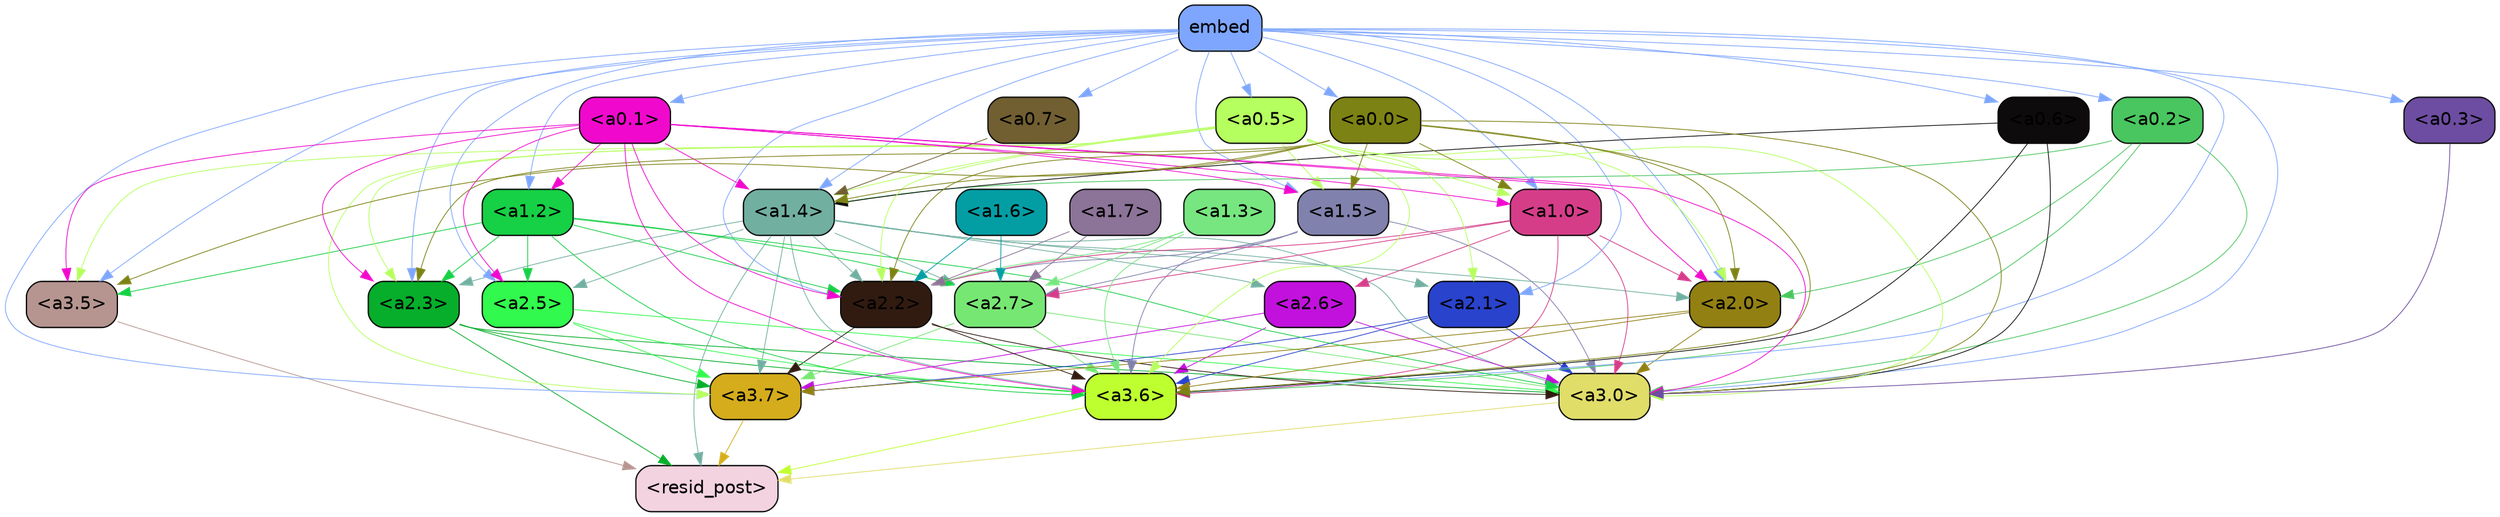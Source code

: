 strict digraph "" {
	graph [bgcolor=transparent,
		layout=dot,
		overlap=false,
		splines=true
	];
	"<a3.7>"	[color=black,
		fillcolor="#d4ac1c",
		fontname=Helvetica,
		shape=box,
		style="filled, rounded"];
	"<resid_post>"	[color=black,
		fillcolor="#f3d3e0",
		fontname=Helvetica,
		shape=box,
		style="filled, rounded"];
	"<a3.7>" -> "<resid_post>"	[color="#d4ac1c",
		penwidth=0.6];
	"<a3.6>"	[color=black,
		fillcolor="#beff2f",
		fontname=Helvetica,
		shape=box,
		style="filled, rounded"];
	"<a3.6>" -> "<resid_post>"	[color="#beff2f",
		penwidth=0.6];
	"<a3.5>"	[color=black,
		fillcolor="#b69590",
		fontname=Helvetica,
		shape=box,
		style="filled, rounded"];
	"<a3.5>" -> "<resid_post>"	[color="#b69590",
		penwidth=0.6];
	"<a3.0>"	[color=black,
		fillcolor="#e1dd69",
		fontname=Helvetica,
		shape=box,
		style="filled, rounded"];
	"<a3.0>" -> "<resid_post>"	[color="#e1dd69",
		penwidth=0.6];
	"<a2.3>"	[color=black,
		fillcolor="#06ae2b",
		fontname=Helvetica,
		shape=box,
		style="filled, rounded"];
	"<a2.3>" -> "<a3.7>"	[color="#06ae2b",
		penwidth=0.6];
	"<a2.3>" -> "<resid_post>"	[color="#06ae2b",
		penwidth=0.6];
	"<a2.3>" -> "<a3.6>"	[color="#06ae2b",
		penwidth=0.6];
	"<a2.3>" -> "<a3.0>"	[color="#06ae2b",
		penwidth=0.6];
	"<a1.4>"	[color=black,
		fillcolor="#71afa0",
		fontname=Helvetica,
		shape=box,
		style="filled, rounded"];
	"<a1.4>" -> "<a3.7>"	[color="#71afa0",
		penwidth=0.6];
	"<a1.4>" -> "<resid_post>"	[color="#71afa0",
		penwidth=0.6];
	"<a1.4>" -> "<a3.6>"	[color="#71afa0",
		penwidth=0.6];
	"<a1.4>" -> "<a3.0>"	[color="#71afa0",
		penwidth=0.6];
	"<a1.4>" -> "<a2.3>"	[color="#71afa0",
		penwidth=0.6];
	"<a2.7>"	[color=black,
		fillcolor="#77e773",
		fontname=Helvetica,
		shape=box,
		style="filled, rounded"];
	"<a1.4>" -> "<a2.7>"	[color="#71afa0",
		penwidth=0.6];
	"<a2.6>"	[color=black,
		fillcolor="#c211dd",
		fontname=Helvetica,
		shape=box,
		style="filled, rounded"];
	"<a1.4>" -> "<a2.6>"	[color="#71afa0",
		penwidth=0.6];
	"<a2.5>"	[color=black,
		fillcolor="#31f94d",
		fontname=Helvetica,
		shape=box,
		style="filled, rounded"];
	"<a1.4>" -> "<a2.5>"	[color="#71afa0",
		penwidth=0.6];
	"<a2.2>"	[color=black,
		fillcolor="#311b11",
		fontname=Helvetica,
		shape=box,
		style="filled, rounded"];
	"<a1.4>" -> "<a2.2>"	[color="#71afa0",
		penwidth=0.6];
	"<a2.1>"	[color=black,
		fillcolor="#2943cd",
		fontname=Helvetica,
		shape=box,
		style="filled, rounded"];
	"<a1.4>" -> "<a2.1>"	[color="#71afa0",
		penwidth=0.6];
	"<a2.0>"	[color=black,
		fillcolor="#938013",
		fontname=Helvetica,
		shape=box,
		style="filled, rounded"];
	"<a1.4>" -> "<a2.0>"	[color="#71afa0",
		penwidth=0.6];
	"<a2.7>" -> "<a3.7>"	[color="#77e773",
		penwidth=0.6];
	"<a2.7>" -> "<a3.6>"	[color="#77e773",
		penwidth=0.6];
	"<a2.7>" -> "<a3.0>"	[color="#77e773",
		penwidth=0.6];
	"<a2.6>" -> "<a3.7>"	[color="#c211dd",
		penwidth=0.6];
	"<a2.6>" -> "<a3.6>"	[color="#c211dd",
		penwidth=0.6];
	"<a2.6>" -> "<a3.0>"	[color="#c211dd",
		penwidth=0.6];
	"<a2.5>" -> "<a3.7>"	[color="#31f94d",
		penwidth=0.6];
	"<a2.5>" -> "<a3.6>"	[color="#31f94d",
		penwidth=0.6];
	"<a2.5>" -> "<a3.0>"	[color="#31f94d",
		penwidth=0.6];
	"<a2.2>" -> "<a3.7>"	[color="#311b11",
		penwidth=0.6];
	"<a2.2>" -> "<a3.6>"	[color="#311b11",
		penwidth=0.6];
	"<a2.2>" -> "<a3.0>"	[color="#311b11",
		penwidth=0.6];
	"<a2.1>" -> "<a3.7>"	[color="#2943cd",
		penwidth=0.6];
	"<a2.1>" -> "<a3.6>"	[color="#2943cd",
		penwidth=0.6];
	"<a2.1>" -> "<a3.0>"	[color="#2943cd",
		penwidth=0.6];
	"<a2.0>" -> "<a3.7>"	[color="#938013",
		penwidth=0.6];
	"<a2.0>" -> "<a3.6>"	[color="#938013",
		penwidth=0.6];
	"<a2.0>" -> "<a3.0>"	[color="#938013",
		penwidth=0.6];
	"<a1.5>"	[color=black,
		fillcolor="#8181ad",
		fontname=Helvetica,
		shape=box,
		style="filled, rounded"];
	"<a1.5>" -> "<a3.6>"	[color="#8181ad",
		penwidth=0.6];
	"<a1.5>" -> "<a3.0>"	[color="#8181ad",
		penwidth=0.6];
	"<a1.5>" -> "<a2.7>"	[color="#8181ad",
		penwidth=0.6];
	"<a1.5>" -> "<a2.2>"	[color="#8181ad",
		penwidth=0.6];
	"<a0.2>"	[color=black,
		fillcolor="#49c65f",
		fontname=Helvetica,
		shape=box,
		style="filled, rounded"];
	"<a0.2>" -> "<a3.6>"	[color="#49c65f",
		penwidth=0.6];
	"<a0.2>" -> "<a3.0>"	[color="#49c65f",
		penwidth=0.6];
	"<a0.2>" -> "<a1.4>"	[color="#49c65f",
		penwidth=0.6];
	"<a0.2>" -> "<a2.0>"	[color="#49c65f",
		penwidth=0.6];
	embed	[color=black,
		fillcolor="#7ea6fe",
		fontname=Helvetica,
		shape=box,
		style="filled, rounded"];
	embed -> "<a3.7>"	[color="#7ea6fe",
		penwidth=0.6];
	embed -> "<a3.6>"	[color="#7ea6fe",
		penwidth=0.6];
	embed -> "<a3.5>"	[color="#7ea6fe",
		penwidth=0.6];
	embed -> "<a3.0>"	[color="#7ea6fe",
		penwidth=0.6];
	embed -> "<a2.3>"	[color="#7ea6fe",
		penwidth=0.6];
	embed -> "<a1.4>"	[color="#7ea6fe",
		penwidth=0.6];
	embed -> "<a2.5>"	[color="#7ea6fe",
		penwidth=0.6];
	embed -> "<a2.2>"	[color="#7ea6fe",
		penwidth=0.6];
	embed -> "<a2.1>"	[color="#7ea6fe",
		penwidth=0.6];
	embed -> "<a2.0>"	[color="#7ea6fe",
		penwidth=0.6];
	embed -> "<a1.5>"	[color="#7ea6fe",
		penwidth=0.6];
	embed -> "<a0.2>"	[color="#7ea6fe",
		penwidth=0.6];
	"<a1.2>"	[color=black,
		fillcolor="#16d045",
		fontname=Helvetica,
		shape=box,
		style="filled, rounded"];
	embed -> "<a1.2>"	[color="#7ea6fe",
		penwidth=0.6];
	"<a1.0>"	[color=black,
		fillcolor="#d63d89",
		fontname=Helvetica,
		shape=box,
		style="filled, rounded"];
	embed -> "<a1.0>"	[color="#7ea6fe",
		penwidth=0.6];
	"<a0.6>"	[color=black,
		fillcolor="#0d0b0b",
		fontname=Helvetica,
		shape=box,
		style="filled, rounded"];
	embed -> "<a0.6>"	[color="#7ea6fe",
		penwidth=0.6];
	"<a0.5>"	[color=black,
		fillcolor="#b5ff5f",
		fontname=Helvetica,
		shape=box,
		style="filled, rounded"];
	embed -> "<a0.5>"	[color="#7ea6fe",
		penwidth=0.6];
	"<a0.1>"	[color=black,
		fillcolor="#f009cd",
		fontname=Helvetica,
		shape=box,
		style="filled, rounded"];
	embed -> "<a0.1>"	[color="#7ea6fe",
		penwidth=0.6];
	"<a0.0>"	[color=black,
		fillcolor="#7d8214",
		fontname=Helvetica,
		shape=box,
		style="filled, rounded"];
	embed -> "<a0.0>"	[color="#7ea6fe",
		penwidth=0.6];
	"<a0.3>"	[color=black,
		fillcolor="#6d4da1",
		fontname=Helvetica,
		shape=box,
		style="filled, rounded"];
	embed -> "<a0.3>"	[color="#7ea6fe",
		penwidth=0.6];
	"<a0.7>"	[color=black,
		fillcolor="#715f32",
		fontname=Helvetica,
		shape=box,
		style="filled, rounded"];
	embed -> "<a0.7>"	[color="#7ea6fe",
		penwidth=0.6];
	"<a1.2>" -> "<a3.6>"	[color="#16d045",
		penwidth=0.6];
	"<a1.2>" -> "<a3.5>"	[color="#16d045",
		penwidth=0.6];
	"<a1.2>" -> "<a3.0>"	[color="#16d045",
		penwidth=0.6];
	"<a1.2>" -> "<a2.3>"	[color="#16d045",
		penwidth=0.6];
	"<a1.2>" -> "<a2.7>"	[color="#16d045",
		penwidth=0.6];
	"<a1.2>" -> "<a2.5>"	[color="#16d045",
		penwidth=0.6];
	"<a1.2>" -> "<a2.2>"	[color="#16d045",
		penwidth=0.6];
	"<a1.0>" -> "<a3.6>"	[color="#d63d89",
		penwidth=0.6];
	"<a1.0>" -> "<a3.0>"	[color="#d63d89",
		penwidth=0.6];
	"<a1.0>" -> "<a2.7>"	[color="#d63d89",
		penwidth=0.6];
	"<a1.0>" -> "<a2.6>"	[color="#d63d89",
		penwidth=0.6];
	"<a1.0>" -> "<a2.2>"	[color="#d63d89",
		penwidth=0.6];
	"<a1.0>" -> "<a2.0>"	[color="#d63d89",
		penwidth=0.6];
	"<a0.6>" -> "<a3.6>"	[color="#0d0b0b",
		penwidth=0.6];
	"<a0.6>" -> "<a3.0>"	[color="#0d0b0b",
		penwidth=0.6];
	"<a0.6>" -> "<a1.4>"	[color="#0d0b0b",
		penwidth=0.6];
	"<a0.5>" -> "<a3.7>"	[color="#b5ff5f",
		penwidth=0.6];
	"<a0.5>" -> "<a3.6>"	[color="#b5ff5f",
		penwidth=0.6];
	"<a0.5>" -> "<a3.5>"	[color="#b5ff5f",
		penwidth=0.6];
	"<a0.5>" -> "<a3.0>"	[color="#b5ff5f",
		penwidth=0.6];
	"<a0.5>" -> "<a2.3>"	[color="#b5ff5f",
		penwidth=0.6];
	"<a0.5>" -> "<a1.4>"	[color="#b5ff5f",
		penwidth=0.6];
	"<a0.5>" -> "<a2.2>"	[color="#b5ff5f",
		penwidth=0.6];
	"<a0.5>" -> "<a2.1>"	[color="#b5ff5f",
		penwidth=0.6];
	"<a0.5>" -> "<a2.0>"	[color="#b5ff5f",
		penwidth=0.6];
	"<a0.5>" -> "<a1.5>"	[color="#b5ff5f",
		penwidth=0.6];
	"<a0.5>" -> "<a1.0>"	[color="#b5ff5f",
		penwidth=0.6];
	"<a0.1>" -> "<a3.6>"	[color="#f009cd",
		penwidth=0.6];
	"<a0.1>" -> "<a3.5>"	[color="#f009cd",
		penwidth=0.6];
	"<a0.1>" -> "<a3.0>"	[color="#f009cd",
		penwidth=0.6];
	"<a0.1>" -> "<a2.3>"	[color="#f009cd",
		penwidth=0.6];
	"<a0.1>" -> "<a1.4>"	[color="#f009cd",
		penwidth=0.6];
	"<a0.1>" -> "<a2.5>"	[color="#f009cd",
		penwidth=0.6];
	"<a0.1>" -> "<a2.2>"	[color="#f009cd",
		penwidth=0.6];
	"<a0.1>" -> "<a2.0>"	[color="#f009cd",
		penwidth=0.6];
	"<a0.1>" -> "<a1.5>"	[color="#f009cd",
		penwidth=0.6];
	"<a0.1>" -> "<a1.2>"	[color="#f009cd",
		penwidth=0.6];
	"<a0.1>" -> "<a1.0>"	[color="#f009cd",
		penwidth=0.6];
	"<a0.0>" -> "<a3.6>"	[color="#7d8214",
		penwidth=0.6];
	"<a0.0>" -> "<a3.5>"	[color="#7d8214",
		penwidth=0.6];
	"<a0.0>" -> "<a3.0>"	[color="#7d8214",
		penwidth=0.6];
	"<a0.0>" -> "<a2.3>"	[color="#7d8214",
		penwidth=0.6];
	"<a0.0>" -> "<a1.4>"	[color="#7d8214",
		penwidth=0.6];
	"<a0.0>" -> "<a2.2>"	[color="#7d8214",
		penwidth=0.6];
	"<a0.0>" -> "<a2.0>"	[color="#7d8214",
		penwidth=0.6];
	"<a0.0>" -> "<a1.5>"	[color="#7d8214",
		penwidth=0.6];
	"<a0.0>" -> "<a1.0>"	[color="#7d8214",
		penwidth=0.6];
	"<a0.3>" -> "<a3.0>"	[color="#6d4da1",
		penwidth=0.6];
	"<a1.3>"	[color=black,
		fillcolor="#77e680",
		fontname=Helvetica,
		shape=box,
		style="filled, rounded"];
	"<a1.3>" -> "<a3.6>"	[color="#77e680",
		penwidth=0.6];
	"<a1.3>" -> "<a2.7>"	[color="#77e680",
		penwidth=0.6];
	"<a1.3>" -> "<a2.2>"	[color="#77e680",
		penwidth=0.6];
	"<a1.7>"	[color=black,
		fillcolor="#8c7398",
		fontname=Helvetica,
		shape=box,
		style="filled, rounded"];
	"<a1.7>" -> "<a2.7>"	[color="#8c7398",
		penwidth=0.6];
	"<a1.7>" -> "<a2.2>"	[color="#8c7398",
		penwidth=0.6];
	"<a1.6>"	[color=black,
		fillcolor="#039ea4",
		fontname=Helvetica,
		shape=box,
		style="filled, rounded"];
	"<a1.6>" -> "<a2.7>"	[color="#039ea4",
		penwidth=0.6];
	"<a1.6>" -> "<a2.2>"	[color="#039ea4",
		penwidth=0.6];
	"<a0.7>" -> "<a1.4>"	[color="#715f32",
		penwidth=0.6];
}
